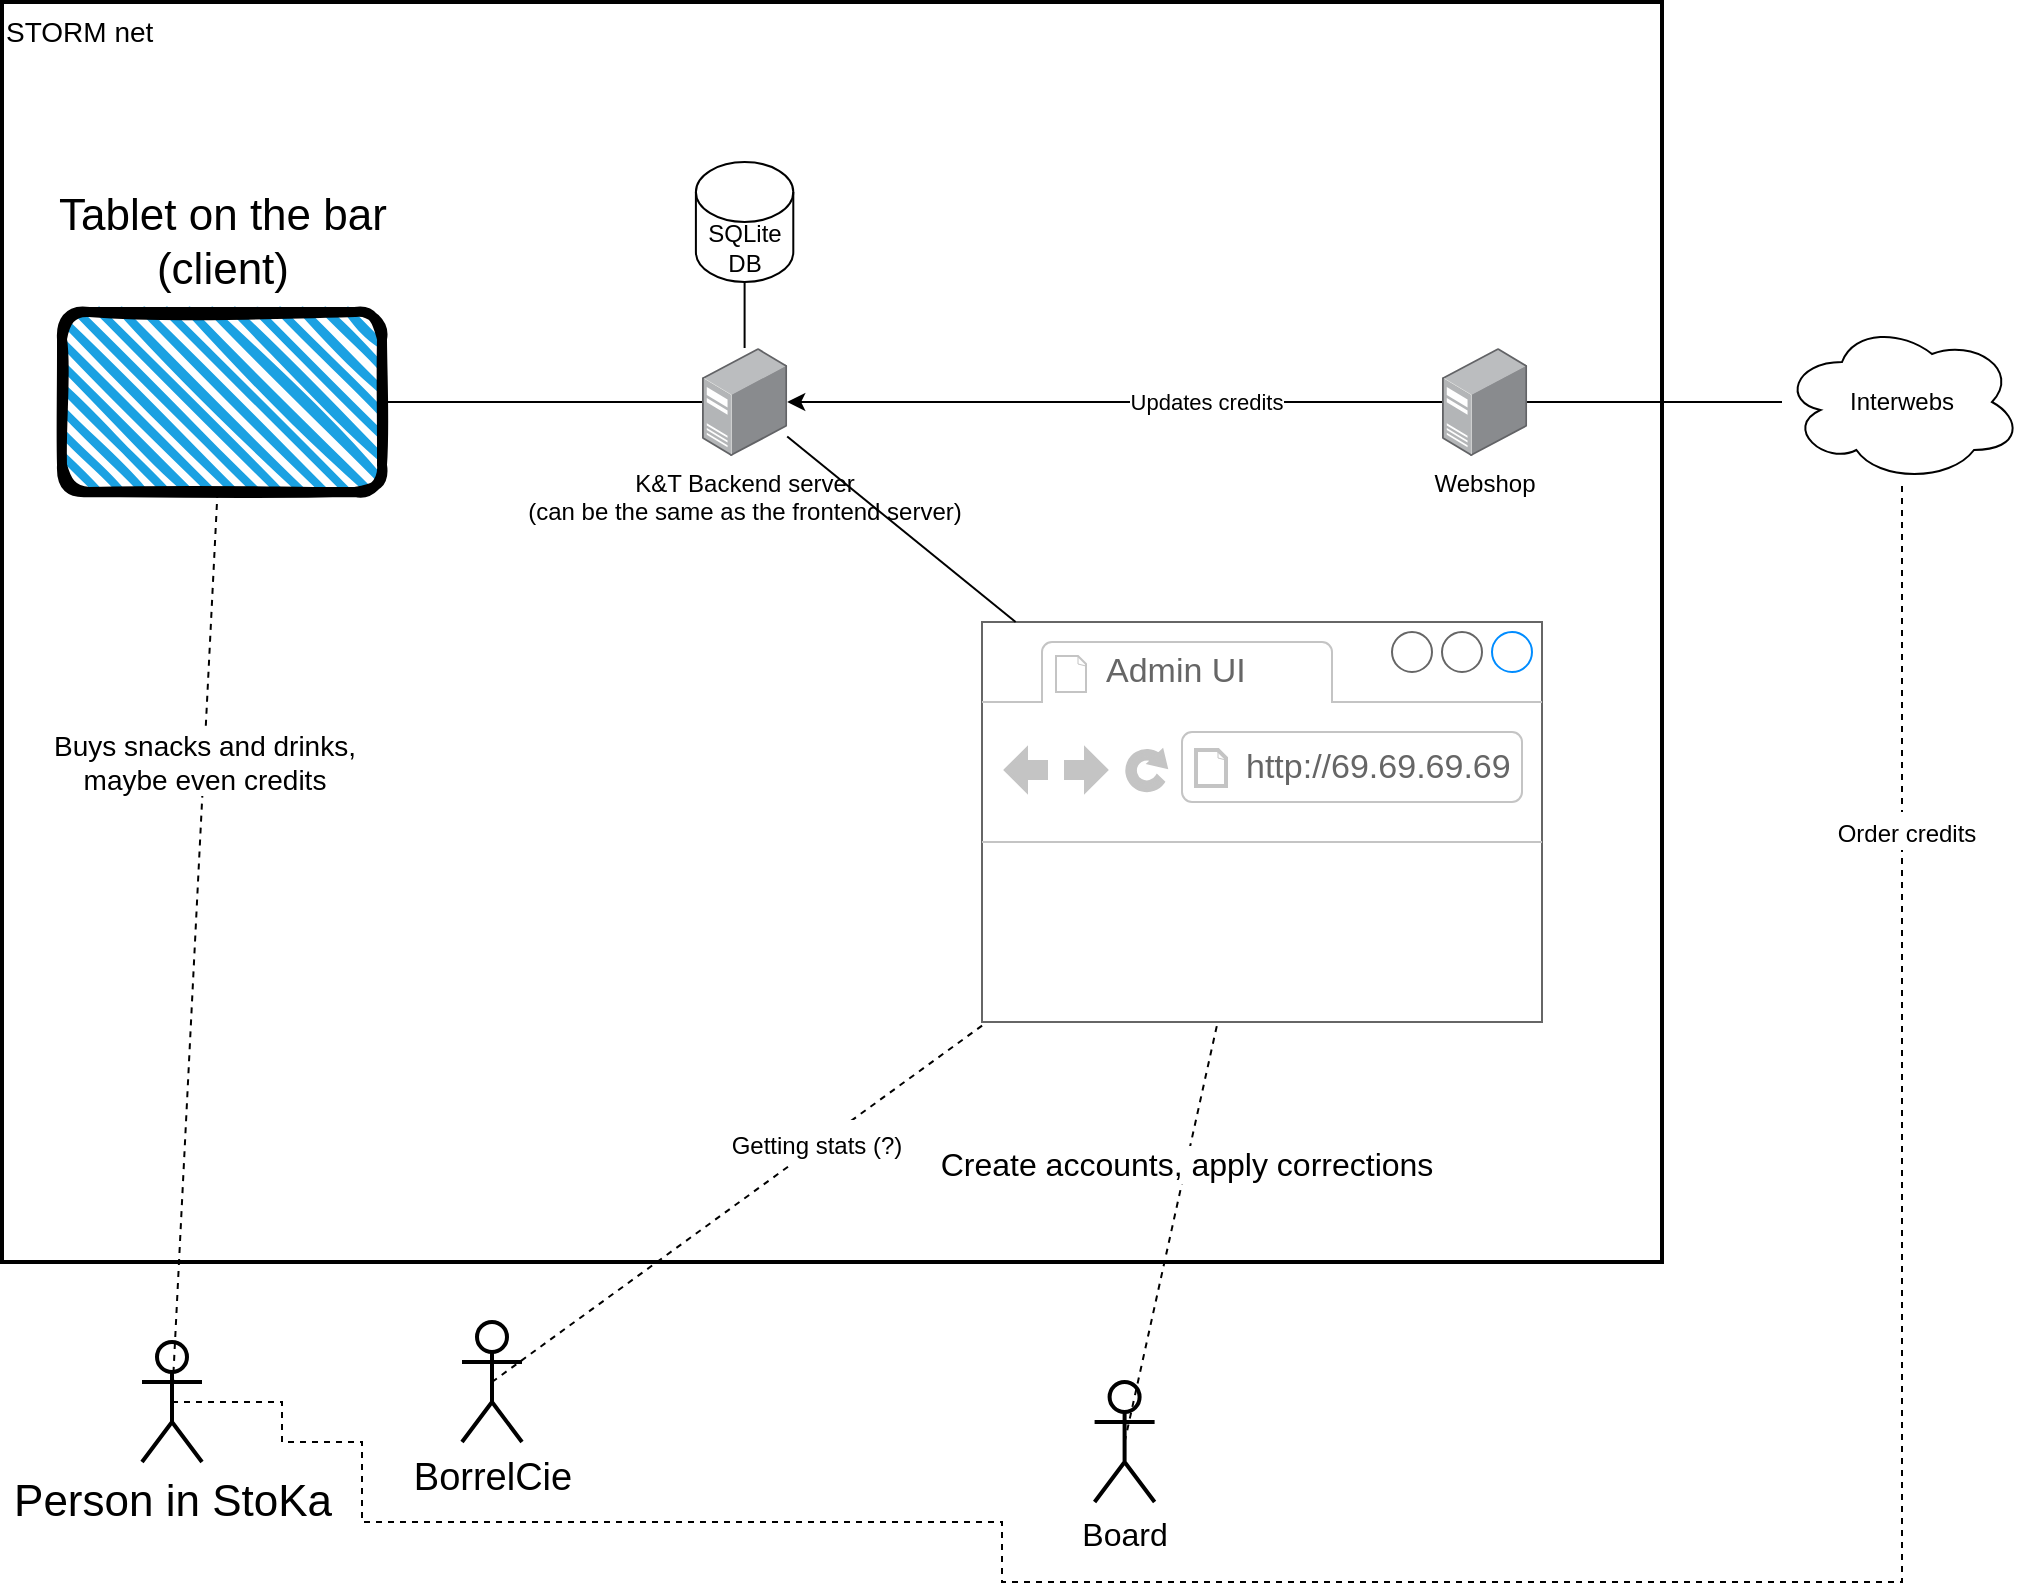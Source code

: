 <mxfile version="16.0.0" type="device"><diagram id="2rMcRqCi2TkcjVGNc_IR" name="Page-1"><mxGraphModel dx="1102" dy="857" grid="1" gridSize="10" guides="1" tooltips="1" connect="1" arrows="1" fold="1" page="1" pageScale="1" pageWidth="1169" pageHeight="827" math="0" shadow="0"><root><mxCell id="0"/><mxCell id="1" parent="0"/><mxCell id="9z7_z2opQhnr76gcviL8-16" value="&lt;font style=&quot;font-size: 14px&quot;&gt;STORM net&lt;/font&gt;" style="rounded=0;whiteSpace=wrap;html=1;labelBackgroundColor=default;fontSize=10;fontColor=#000000;strokeWidth=2;verticalAlign=top;align=left;fillColor=none;" parent="1" vertex="1"><mxGeometry x="30" y="30" width="830" height="630" as="geometry"/></mxCell><mxCell id="9z7_z2opQhnr76gcviL8-15" value="" style="group" parent="1" vertex="1" connectable="0"><mxGeometry x="50" y="280" width="180" height="155" as="geometry"/></mxCell><mxCell id="9z7_z2opQhnr76gcviL8-4" value="" style="rounded=1;whiteSpace=wrap;html=1;strokeWidth=5;fillWeight=4;hachureGap=8;hachureAngle=45;fillColor=#1ba1e2;sketch=1;" parent="9z7_z2opQhnr76gcviL8-15" vertex="1"><mxGeometry x="10" y="-95" width="160" height="90" as="geometry"/></mxCell><mxCell id="9z7_z2opQhnr76gcviL8-7" value="Person in StoKa" style="shape=umlActor;verticalLabelPosition=bottom;verticalAlign=top;html=1;outlineConnect=0;fontSize=22;fontColor=#000000;strokeWidth=2;" parent="1" vertex="1"><mxGeometry x="100" y="700" width="30" height="60" as="geometry"/></mxCell><mxCell id="9z7_z2opQhnr76gcviL8-19" style="edgeStyle=orthogonalEdgeStyle;rounded=0;orthogonalLoop=1;jettySize=auto;html=1;exitX=0.5;exitY=1;exitDx=0;exitDy=0;fontSize=14;fontColor=#000000;" parent="1" edge="1"><mxGeometry relative="1" as="geometry"><mxPoint x="620" y="500" as="sourcePoint"/><mxPoint x="620" y="500" as="targetPoint"/></mxGeometry></mxCell><mxCell id="9z7_z2opQhnr76gcviL8-17" value="" style="endArrow=none;dashed=1;html=1;rounded=0;fontSize=22;fontColor=#000000;entryX=0.5;entryY=0.5;entryDx=0;entryDy=0;entryPerimeter=0;" parent="1" source="9z7_z2opQhnr76gcviL8-4" target="9z7_z2opQhnr76gcviL8-7" edge="1"><mxGeometry width="50" height="50" relative="1" as="geometry"><mxPoint x="139.5" y="340" as="sourcePoint"/><mxPoint x="139.5" y="210" as="targetPoint"/></mxGeometry></mxCell><mxCell id="9z7_z2opQhnr76gcviL8-21" value="Buys snacks and drinks,&lt;br&gt;maybe even credits" style="edgeLabel;html=1;align=center;verticalAlign=middle;resizable=0;points=[];fontSize=14;fontColor=#000000;" parent="9z7_z2opQhnr76gcviL8-17" vertex="1" connectable="0"><mxGeometry x="-0.41" relative="1" as="geometry"><mxPoint as="offset"/></mxGeometry></mxCell><mxCell id="QWmNOv4q2Vxh7xqK3Rla-2" value="K&amp;amp;T Backend server&lt;br&gt;(can be the same as the frontend server)" style="points=[];aspect=fixed;html=1;align=center;shadow=0;dashed=0;image;image=img/lib/allied_telesis/computer_and_terminals/Server_Desktop.svg;" parent="1" vertex="1"><mxGeometry x="380" y="203" width="42.6" height="54" as="geometry"/></mxCell><mxCell id="QWmNOv4q2Vxh7xqK3Rla-7" value="" style="endArrow=none;html=1;rounded=0;" parent="1" source="9z7_z2opQhnr76gcviL8-4" target="QWmNOv4q2Vxh7xqK3Rla-2" edge="1"><mxGeometry width="50" height="50" relative="1" as="geometry"><mxPoint x="340" y="242" as="sourcePoint"/><mxPoint x="390" y="192" as="targetPoint"/></mxGeometry></mxCell><mxCell id="QWmNOv4q2Vxh7xqK3Rla-8" value="SQLite DB" style="shape=cylinder3;whiteSpace=wrap;html=1;boundedLbl=1;backgroundOutline=1;size=15;" parent="1" vertex="1"><mxGeometry x="376.95" y="110" width="48.7" height="60" as="geometry"/></mxCell><mxCell id="QWmNOv4q2Vxh7xqK3Rla-9" value="" style="endArrow=none;html=1;rounded=0;" parent="1" source="QWmNOv4q2Vxh7xqK3Rla-2" edge="1"><mxGeometry width="50" height="50" relative="1" as="geometry"><mxPoint x="440" y="200" as="sourcePoint"/><mxPoint x="401.3" y="170" as="targetPoint"/></mxGeometry></mxCell><mxCell id="QWmNOv4q2Vxh7xqK3Rla-31" value="" style="edgeStyle=orthogonalEdgeStyle;rounded=0;orthogonalLoop=1;jettySize=auto;html=1;fontSize=16;endArrow=none;endFill=0;" parent="1" source="QWmNOv4q2Vxh7xqK3Rla-10" target="QWmNOv4q2Vxh7xqK3Rla-11" edge="1"><mxGeometry relative="1" as="geometry"/></mxCell><mxCell id="QWmNOv4q2Vxh7xqK3Rla-10" value="Interwebs" style="ellipse;shape=cloud;whiteSpace=wrap;html=1;" parent="1" vertex="1"><mxGeometry x="920" y="190" width="120" height="80" as="geometry"/></mxCell><mxCell id="QWmNOv4q2Vxh7xqK3Rla-11" value="Webshop" style="points=[];aspect=fixed;html=1;align=center;shadow=0;dashed=0;image;image=img/lib/allied_telesis/computer_and_terminals/Server_Desktop.svg;imageBorder=none;" parent="1" vertex="1"><mxGeometry x="750" y="203" width="42.6" height="54" as="geometry"/></mxCell><mxCell id="QWmNOv4q2Vxh7xqK3Rla-12" value="" style="endArrow=classic;html=1;rounded=0;" parent="1" source="QWmNOv4q2Vxh7xqK3Rla-11" target="QWmNOv4q2Vxh7xqK3Rla-2" edge="1"><mxGeometry width="50" height="50" relative="1" as="geometry"><mxPoint x="500" y="190" as="sourcePoint"/><mxPoint x="550" y="140" as="targetPoint"/></mxGeometry></mxCell><mxCell id="QWmNOv4q2Vxh7xqK3Rla-13" value="Updates credits" style="edgeLabel;html=1;align=center;verticalAlign=middle;resizable=0;points=[];" parent="QWmNOv4q2Vxh7xqK3Rla-12" vertex="1" connectable="0"><mxGeometry x="-0.349" y="-1" relative="1" as="geometry"><mxPoint x="-12" y="1" as="offset"/></mxGeometry></mxCell><mxCell id="QWmNOv4q2Vxh7xqK3Rla-14" value="&lt;font style=&quot;font-size: 19px&quot;&gt;BorrelCie&lt;/font&gt;" style="shape=umlActor;verticalLabelPosition=bottom;verticalAlign=top;html=1;outlineConnect=0;strokeWidth=2;" parent="1" vertex="1"><mxGeometry x="260" y="690" width="30" height="60" as="geometry"/></mxCell><mxCell id="QWmNOv4q2Vxh7xqK3Rla-19" value="" style="endArrow=none;html=1;rounded=0;exitX=0.5;exitY=0.5;exitDx=0;exitDy=0;exitPerimeter=0;dashed=1;endFill=0;" parent="1" source="QWmNOv4q2Vxh7xqK3Rla-14" target="QWmNOv4q2Vxh7xqK3Rla-21" edge="1"><mxGeometry width="50" height="50" relative="1" as="geometry"><mxPoint x="270" y="710" as="sourcePoint"/><mxPoint x="486.667" y="510" as="targetPoint"/></mxGeometry></mxCell><mxCell id="QWmNOv4q2Vxh7xqK3Rla-20" value="&lt;font style=&quot;font-size: 12px&quot;&gt;Getting stats (?)&lt;/font&gt;" style="edgeLabel;html=1;align=center;verticalAlign=middle;resizable=0;points=[];fontSize=19;" parent="QWmNOv4q2Vxh7xqK3Rla-19" vertex="1" connectable="0"><mxGeometry x="0.321" y="2" relative="1" as="geometry"><mxPoint as="offset"/></mxGeometry></mxCell><mxCell id="QWmNOv4q2Vxh7xqK3Rla-21" value="" style="strokeWidth=1;shadow=0;dashed=0;align=center;html=1;shape=mxgraph.mockup.containers.browserWindow;rSize=0;strokeColor=#666666;strokeColor2=#008cff;strokeColor3=#c4c4c4;mainText=,;recursiveResize=0;fontSize=12;" parent="1" vertex="1"><mxGeometry x="520" y="340" width="280" height="200" as="geometry"/></mxCell><mxCell id="QWmNOv4q2Vxh7xqK3Rla-22" value="Admin UI" style="strokeWidth=1;shadow=0;dashed=0;align=center;html=1;shape=mxgraph.mockup.containers.anchor;fontSize=17;fontColor=#666666;align=left;" parent="QWmNOv4q2Vxh7xqK3Rla-21" vertex="1"><mxGeometry x="60" y="12" width="110" height="26" as="geometry"/></mxCell><mxCell id="QWmNOv4q2Vxh7xqK3Rla-23" value="http://69.69.69.69" style="strokeWidth=1;shadow=0;dashed=0;align=center;html=1;shape=mxgraph.mockup.containers.anchor;rSize=0;fontSize=17;fontColor=#666666;align=left;" parent="QWmNOv4q2Vxh7xqK3Rla-21" vertex="1"><mxGeometry x="130" y="60" width="250" height="26" as="geometry"/></mxCell><mxCell id="QWmNOv4q2Vxh7xqK3Rla-25" value="" style="endArrow=none;html=1;rounded=0;fontSize=12;" parent="1" source="QWmNOv4q2Vxh7xqK3Rla-2" target="QWmNOv4q2Vxh7xqK3Rla-21" edge="1"><mxGeometry width="50" height="50" relative="1" as="geometry"><mxPoint x="660" y="460" as="sourcePoint"/><mxPoint x="710" y="410" as="targetPoint"/></mxGeometry></mxCell><mxCell id="9z7_z2opQhnr76gcviL8-5" value="&lt;font color=&quot;#000000&quot;&gt;Tablet on the bar&lt;br&gt;(client)&lt;br&gt;&lt;/font&gt;" style="text;html=1;align=center;verticalAlign=middle;resizable=0;points=[];autosize=1;strokeColor=none;fillColor=none;fontSize=22;fontColor=#009C05;" parent="1" vertex="1"><mxGeometry x="50" y="120" width="180" height="60" as="geometry"/></mxCell><mxCell id="QWmNOv4q2Vxh7xqK3Rla-26" value="&lt;font style=&quot;font-size: 16px&quot;&gt;Board&lt;/font&gt;" style="shape=umlActor;verticalLabelPosition=bottom;verticalAlign=top;html=1;outlineConnect=0;fontSize=12;strokeWidth=2;" parent="1" vertex="1"><mxGeometry x="576.3" y="720" width="30" height="60" as="geometry"/></mxCell><mxCell id="QWmNOv4q2Vxh7xqK3Rla-28" value="" style="endArrow=none;dashed=1;html=1;rounded=0;fontSize=16;exitX=0.5;exitY=0.5;exitDx=0;exitDy=0;exitPerimeter=0;" parent="1" source="QWmNOv4q2Vxh7xqK3Rla-26" target="QWmNOv4q2Vxh7xqK3Rla-21" edge="1"><mxGeometry width="50" height="50" relative="1" as="geometry"><mxPoint x="660" y="440" as="sourcePoint"/><mxPoint x="710" y="390" as="targetPoint"/></mxGeometry></mxCell><mxCell id="QWmNOv4q2Vxh7xqK3Rla-29" value="Create accounts, apply corrections" style="edgeLabel;html=1;align=center;verticalAlign=middle;resizable=0;points=[];fontSize=16;" parent="QWmNOv4q2Vxh7xqK3Rla-28" vertex="1" connectable="0"><mxGeometry x="0.324" relative="1" as="geometry"><mxPoint as="offset"/></mxGeometry></mxCell><mxCell id="QWmNOv4q2Vxh7xqK3Rla-30" value="" style="endArrow=none;html=1;rounded=0;fontSize=16;" parent="1" source="QWmNOv4q2Vxh7xqK3Rla-10" target="QWmNOv4q2Vxh7xqK3Rla-11" edge="1"><mxGeometry width="50" height="50" relative="1" as="geometry"><mxPoint x="660" y="440" as="sourcePoint"/><mxPoint x="710" y="390" as="targetPoint"/></mxGeometry></mxCell><mxCell id="QWmNOv4q2Vxh7xqK3Rla-32" value="" style="endArrow=none;html=1;rounded=0;fontSize=16;exitX=0.5;exitY=0.5;exitDx=0;exitDy=0;exitPerimeter=0;dashed=1;" parent="1" source="9z7_z2opQhnr76gcviL8-7" target="QWmNOv4q2Vxh7xqK3Rla-10" edge="1"><mxGeometry width="50" height="50" relative="1" as="geometry"><mxPoint x="660" y="440" as="sourcePoint"/><mxPoint x="560" y="790" as="targetPoint"/><Array as="points"><mxPoint x="170" y="730"/><mxPoint x="170" y="750"/><mxPoint x="210" y="750"/><mxPoint x="210" y="790"/><mxPoint x="530" y="790"/><mxPoint x="530" y="820"/><mxPoint x="590" y="820"/><mxPoint x="980" y="820"/><mxPoint x="980" y="370"/></Array></mxGeometry></mxCell><mxCell id="QWmNOv4q2Vxh7xqK3Rla-33" value="&lt;font style=&quot;font-size: 12px&quot;&gt;Order credits&lt;/font&gt;" style="edgeLabel;html=1;align=center;verticalAlign=middle;resizable=0;points=[];fontSize=16;" parent="QWmNOv4q2Vxh7xqK3Rla-32" vertex="1" connectable="0"><mxGeometry x="0.769" y="-2" relative="1" as="geometry"><mxPoint as="offset"/></mxGeometry></mxCell></root></mxGraphModel></diagram></mxfile>